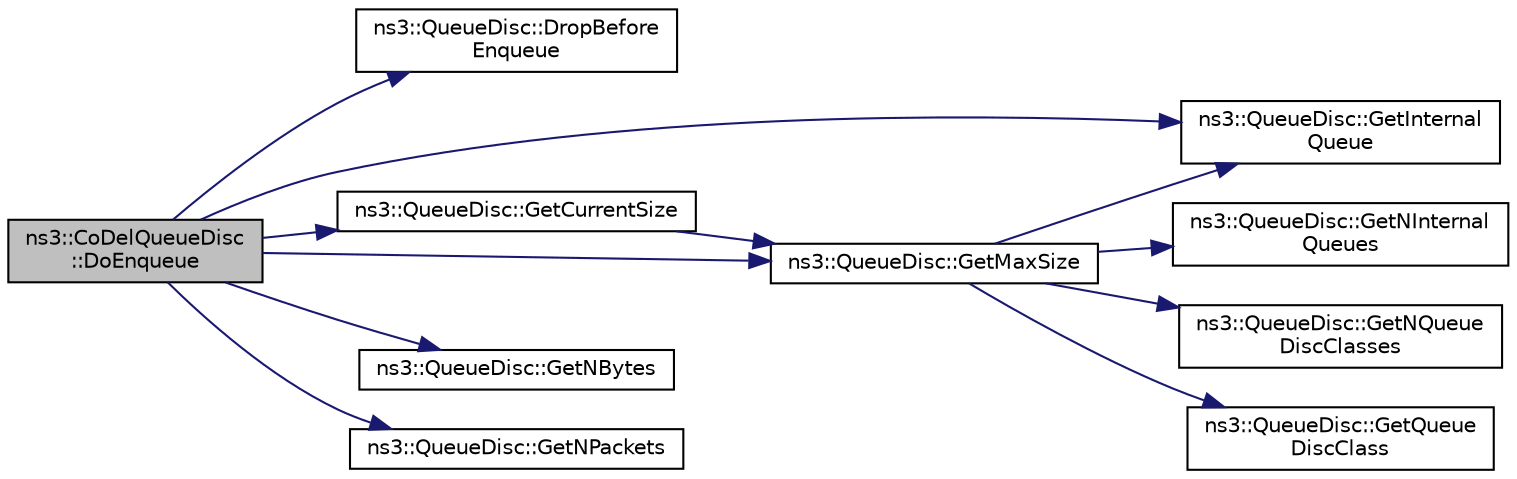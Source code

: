 digraph "ns3::CoDelQueueDisc::DoEnqueue"
{
 // LATEX_PDF_SIZE
  edge [fontname="Helvetica",fontsize="10",labelfontname="Helvetica",labelfontsize="10"];
  node [fontname="Helvetica",fontsize="10",shape=record];
  rankdir="LR";
  Node1 [label="ns3::CoDelQueueDisc\l::DoEnqueue",height=0.2,width=0.4,color="black", fillcolor="grey75", style="filled", fontcolor="black",tooltip="Add a packet to the queue."];
  Node1 -> Node2 [color="midnightblue",fontsize="10",style="solid",fontname="Helvetica"];
  Node2 [label="ns3::QueueDisc::DropBefore\lEnqueue",height=0.2,width=0.4,color="black", fillcolor="white", style="filled",URL="$classns3_1_1_queue_disc.html#af0714a051396c141782971365b3f209c",tooltip="Perform the actions required when the queue disc is notified of a packet dropped before enqueue."];
  Node1 -> Node3 [color="midnightblue",fontsize="10",style="solid",fontname="Helvetica"];
  Node3 [label="ns3::QueueDisc::GetCurrentSize",height=0.2,width=0.4,color="black", fillcolor="white", style="filled",URL="$classns3_1_1_queue_disc.html#a0b121e62752208f83a5cb2b5124b5822",tooltip="Get the current size of the queue disc in bytes, if operating in bytes mode, or packets,..."];
  Node3 -> Node4 [color="midnightblue",fontsize="10",style="solid",fontname="Helvetica"];
  Node4 [label="ns3::QueueDisc::GetMaxSize",height=0.2,width=0.4,color="black", fillcolor="white", style="filled",URL="$classns3_1_1_queue_disc.html#a30acf59202fdbdc24b320d3500dc70d3",tooltip="Get the maximum size of the queue disc."];
  Node4 -> Node5 [color="midnightblue",fontsize="10",style="solid",fontname="Helvetica"];
  Node5 [label="ns3::QueueDisc::GetInternal\lQueue",height=0.2,width=0.4,color="black", fillcolor="white", style="filled",URL="$classns3_1_1_queue_disc.html#a41ba62e67ec4e9dda23d8eef1ab3e99b",tooltip="Get the i-th internal queue."];
  Node4 -> Node6 [color="midnightblue",fontsize="10",style="solid",fontname="Helvetica"];
  Node6 [label="ns3::QueueDisc::GetNInternal\lQueues",height=0.2,width=0.4,color="black", fillcolor="white", style="filled",URL="$classns3_1_1_queue_disc.html#ae47426b975eb58978099b9898b116802",tooltip="Get the number of internal queues."];
  Node4 -> Node7 [color="midnightblue",fontsize="10",style="solid",fontname="Helvetica"];
  Node7 [label="ns3::QueueDisc::GetNQueue\lDiscClasses",height=0.2,width=0.4,color="black", fillcolor="white", style="filled",URL="$classns3_1_1_queue_disc.html#aa43972223ab0ed4f1057f96f8e348ddf",tooltip="Get the number of queue disc classes."];
  Node4 -> Node8 [color="midnightblue",fontsize="10",style="solid",fontname="Helvetica"];
  Node8 [label="ns3::QueueDisc::GetQueue\lDiscClass",height=0.2,width=0.4,color="black", fillcolor="white", style="filled",URL="$classns3_1_1_queue_disc.html#aa41e320ffec30464ab594f5f8cc21780",tooltip="Get the i-th queue disc class."];
  Node1 -> Node5 [color="midnightblue",fontsize="10",style="solid",fontname="Helvetica"];
  Node1 -> Node4 [color="midnightblue",fontsize="10",style="solid",fontname="Helvetica"];
  Node1 -> Node9 [color="midnightblue",fontsize="10",style="solid",fontname="Helvetica"];
  Node9 [label="ns3::QueueDisc::GetNBytes",height=0.2,width=0.4,color="black", fillcolor="white", style="filled",URL="$classns3_1_1_queue_disc.html#a232c18b392b0719d72705e904711e101",tooltip="Get the amount of bytes stored by the queue disc."];
  Node1 -> Node10 [color="midnightblue",fontsize="10",style="solid",fontname="Helvetica"];
  Node10 [label="ns3::QueueDisc::GetNPackets",height=0.2,width=0.4,color="black", fillcolor="white", style="filled",URL="$classns3_1_1_queue_disc.html#a9b5a4899a463e6a926b18c2bf7f71d00",tooltip="Get the number of packets stored by the queue disc."];
}
